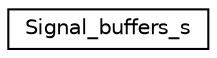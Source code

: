 digraph "Graphical Class Hierarchy"
{
 // LATEX_PDF_SIZE
  edge [fontname="Helvetica",fontsize="10",labelfontname="Helvetica",labelfontsize="10"];
  node [fontname="Helvetica",fontsize="10",shape=record];
  rankdir="LR";
  Node0 [label="Signal_buffers_s",height=0.2,width=0.4,color="black", fillcolor="white", style="filled",URL="$structSignal__buffers__s.html",tooltip=" "];
}
